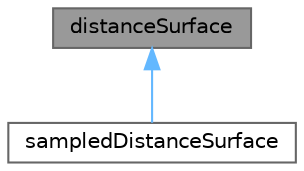 digraph "distanceSurface"
{
 // LATEX_PDF_SIZE
  bgcolor="transparent";
  edge [fontname=Helvetica,fontsize=10,labelfontname=Helvetica,labelfontsize=10];
  node [fontname=Helvetica,fontsize=10,shape=box,height=0.2,width=0.4];
  Node1 [id="Node000001",label="distanceSurface",height=0.2,width=0.4,color="gray40", fillcolor="grey60", style="filled", fontcolor="black",tooltip="A surface defined by a distance from an input searchable surface. Uses an iso-surface algorithm (cell..."];
  Node1 -> Node2 [id="edge1_Node000001_Node000002",dir="back",color="steelblue1",style="solid",tooltip=" "];
  Node2 [id="Node000002",label="sampledDistanceSurface",height=0.2,width=0.4,color="gray40", fillcolor="white", style="filled",URL="$classFoam_1_1sampledDistanceSurface.html",tooltip="A sampledSurface defined by a distance to a surface - resolved using an iso-surface (algorithm: cell,..."];
}
